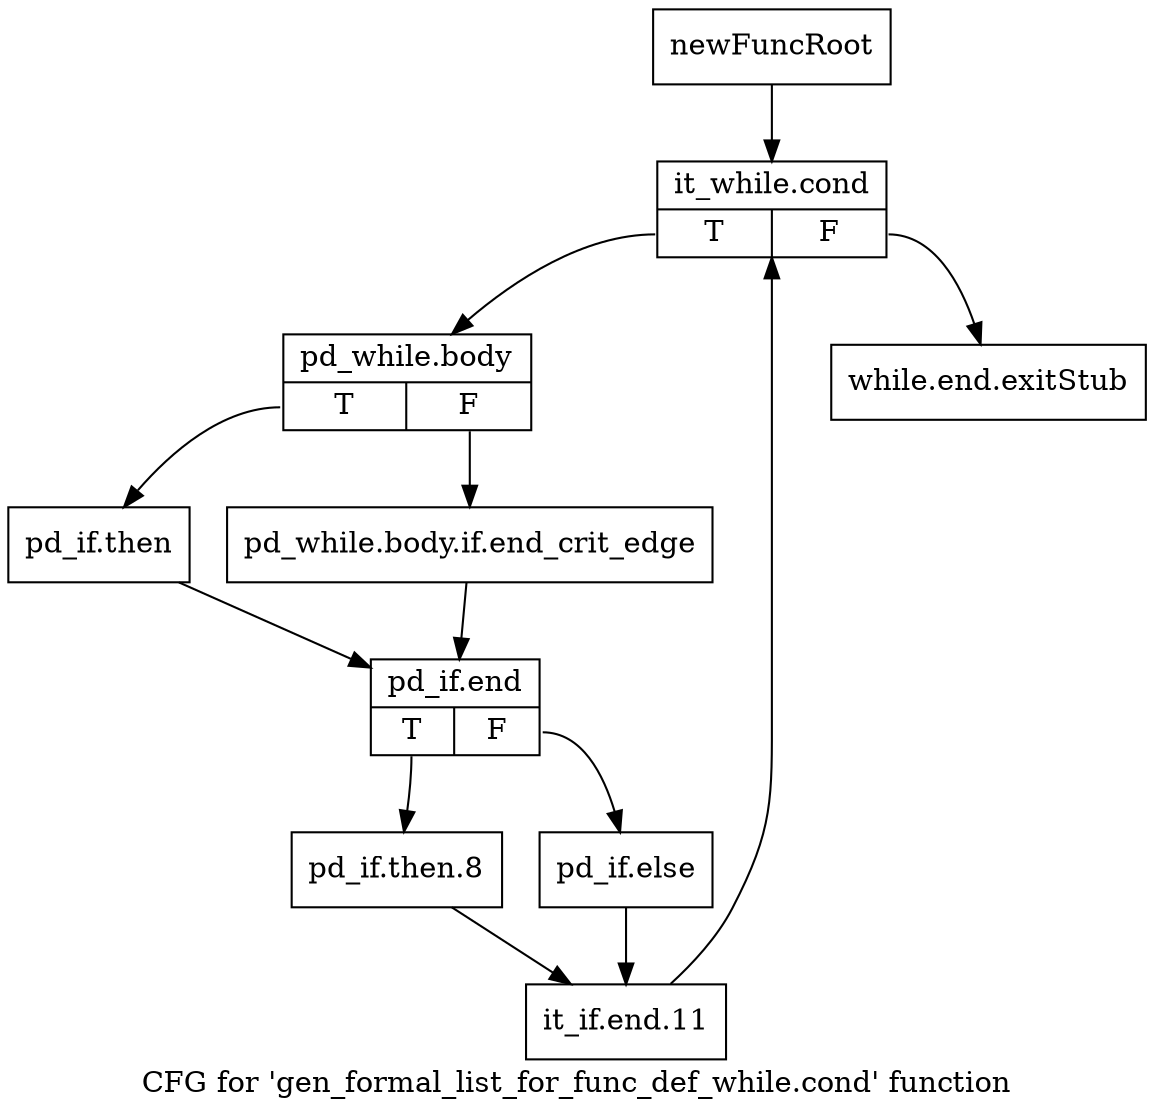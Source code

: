 digraph "CFG for 'gen_formal_list_for_func_def_while.cond' function" {
	label="CFG for 'gen_formal_list_for_func_def_while.cond' function";

	Node0xa10a8a0 [shape=record,label="{newFuncRoot}"];
	Node0xa10a8a0 -> Node0xa1148f0;
	Node0xa10a8f0 [shape=record,label="{while.end.exitStub}"];
	Node0xa1148f0 [shape=record,label="{it_while.cond|{<s0>T|<s1>F}}"];
	Node0xa1148f0:s0 -> Node0xa114940;
	Node0xa1148f0:s1 -> Node0xa10a8f0;
	Node0xa114940 [shape=record,label="{pd_while.body|{<s0>T|<s1>F}}"];
	Node0xa114940:s0 -> Node0xa1149e0;
	Node0xa114940:s1 -> Node0xa114990;
	Node0xa114990 [shape=record,label="{pd_while.body.if.end_crit_edge}"];
	Node0xa114990 -> Node0xa114a30;
	Node0xa1149e0 [shape=record,label="{pd_if.then}"];
	Node0xa1149e0 -> Node0xa114a30;
	Node0xa114a30 [shape=record,label="{pd_if.end|{<s0>T|<s1>F}}"];
	Node0xa114a30:s0 -> Node0xa114ad0;
	Node0xa114a30:s1 -> Node0xa114a80;
	Node0xa114a80 [shape=record,label="{pd_if.else}"];
	Node0xa114a80 -> Node0xa114b20;
	Node0xa114ad0 [shape=record,label="{pd_if.then.8}"];
	Node0xa114ad0 -> Node0xa114b20;
	Node0xa114b20 [shape=record,label="{it_if.end.11}"];
	Node0xa114b20 -> Node0xa1148f0;
}

